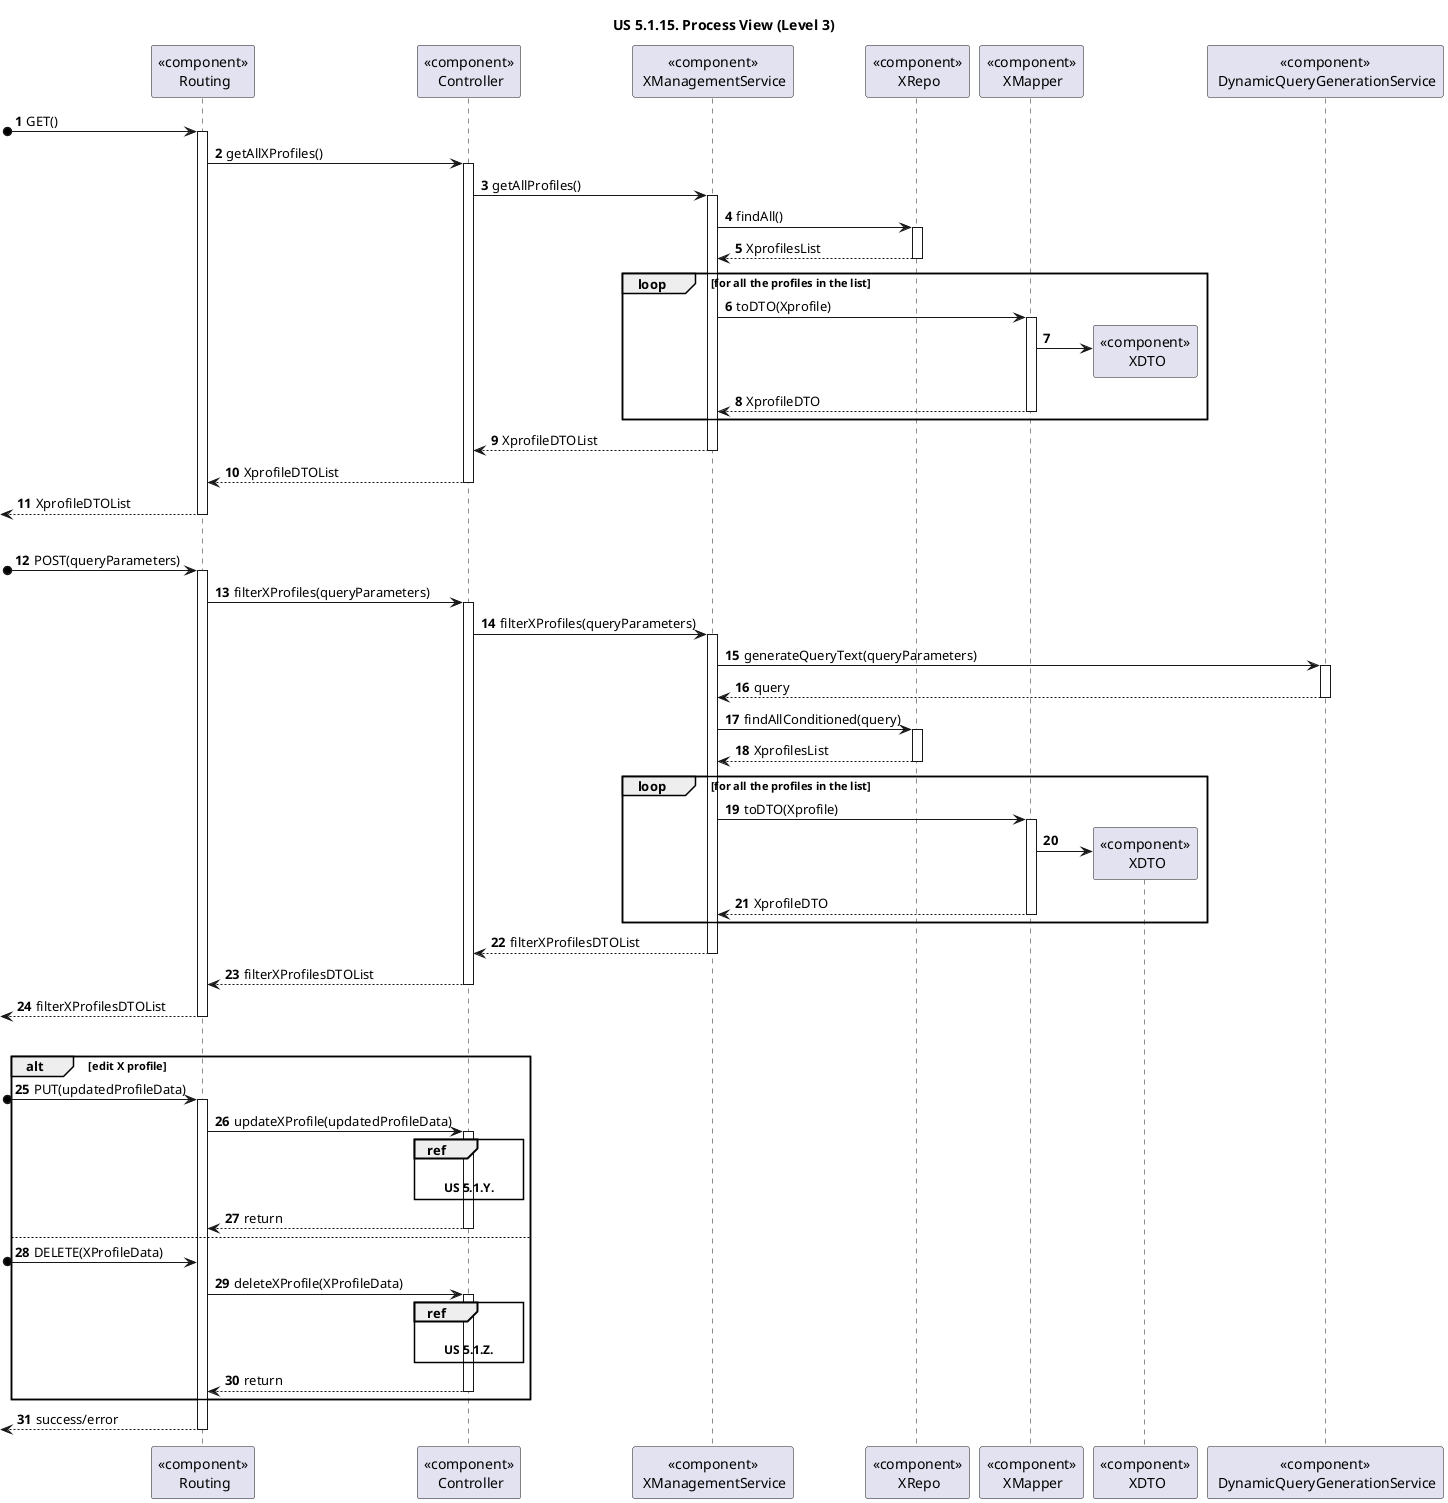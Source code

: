 @startuml
'https://plantuml.com/sequence-diagram

title "US 5.1.15. Process View (Level 3)"

autonumber

participant "<<component>>\n Routing" as ROUTE
participant "<<component>>\n Controller" as CONTROL

participant "<<component>>\n XManagementService" as XServ
participant "<<component>>\n XRepo" as XRepo
participant "<<component>>\n XMapper" as XMapper
participant "<<component>>\n XDTO" as XDTO

participant "<<component>>\n DynamicQueryGenerationService" as QUERYServ


[o-> ROUTE : GET()
activate ROUTE

ROUTE -> CONTROL : getAllXProfiles()
activate CONTROL

CONTROL -> XServ : getAllProfiles()
activate XServ

XServ -> XRepo : findAll()
activate XRepo

XRepo --> XServ : XprofilesList
deactivate XRepo

    loop for all the profiles in the list
        XServ -> XMapper : toDTO(Xprofile)
        activate XMapper

        XMapper -> XDTO **

        XMapper --> XServ : XprofileDTO
        deactivate XMapper
    end loop

XServ --> CONTROL : XprofileDTOList
deactivate XServ

CONTROL --> ROUTE : XprofileDTOList
deactivate CONTROL

<-- ROUTE : XprofileDTOList
deactivate ROUTE

|||

[o-> ROUTE : POST(queryParameters)
activate ROUTE

ROUTE -> CONTROL : filterXProfiles(queryParameters)
activate CONTROL

CONTROL -> XServ : filterXProfiles(queryParameters)
activate XServ

XServ -> QUERYServ : generateQueryText(queryParameters)
activate QUERYServ

QUERYServ --> XServ : query
deactivate QUERYServ

XServ -> XRepo : findAllConditioned(query)
activate XRepo

XRepo --> XServ : XprofilesList
deactivate XRepo

    loop for all the profiles in the list
        XServ -> XMapper : toDTO(Xprofile)
        activate XMapper

        XMapper -> XDTO **

        XMapper --> XServ : XprofileDTO
        deactivate XMapper
    end loop

XServ --> CONTROL : filterXProfilesDTOList
deactivate XServ

CONTROL --> ROUTE : filterXProfilesDTOList
deactivate CONTROL

<-- ROUTE : filterXProfilesDTOList
deactivate ROUTE

|||

alt edit X profile

    [o-> ROUTE : PUT(updatedProfileData)
    activate ROUTE

    ROUTE -> CONTROL : updateXProfile(updatedProfileData)
    activate CONTROL

    ref over CONTROL

    **US 5.1.Y.**
    end ref

    CONTROL --> ROUTE : return
    deactivate CONTROL

else

    [o-> ROUTE : DELETE(XProfileData)

    ROUTE -> CONTROL : deleteXProfile(XProfileData)
    activate CONTROL

    ref over CONTROL

    **US 5.1.Z.**
    end ref

    CONTROL --> ROUTE : return
    deactivate CONTROL

end alt

<-- ROUTE : success/error
deactivate ROUTE


@enduml